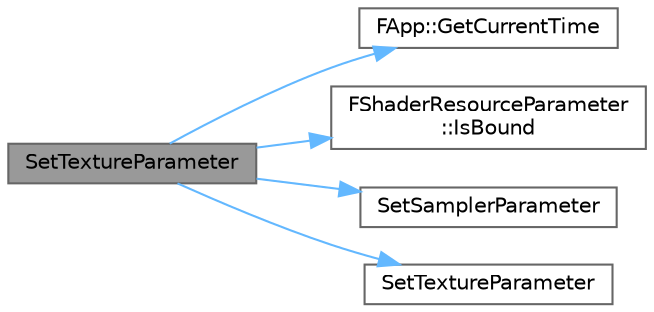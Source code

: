 digraph "SetTextureParameter"
{
 // INTERACTIVE_SVG=YES
 // LATEX_PDF_SIZE
  bgcolor="transparent";
  edge [fontname=Helvetica,fontsize=10,labelfontname=Helvetica,labelfontsize=10];
  node [fontname=Helvetica,fontsize=10,shape=box,height=0.2,width=0.4];
  rankdir="LR";
  Node1 [id="Node000001",label="SetTextureParameter",height=0.2,width=0.4,color="gray40", fillcolor="grey60", style="filled", fontcolor="black",tooltip=" "];
  Node1 -> Node2 [id="edge1_Node000001_Node000002",color="steelblue1",style="solid",tooltip=" "];
  Node2 [id="Node000002",label="FApp::GetCurrentTime",height=0.2,width=0.4,color="grey40", fillcolor="white", style="filled",URL="$d9/d01/classFApp.html#a0da6e500a63ea1f628be1eef67ddbc28",tooltip="Gets current time in seconds."];
  Node1 -> Node3 [id="edge2_Node000001_Node000003",color="steelblue1",style="solid",tooltip=" "];
  Node3 [id="Node000003",label="FShaderResourceParameter\l::IsBound",height=0.2,width=0.4,color="grey40", fillcolor="white", style="filled",URL="$da/d17/classFShaderResourceParameter.html#a65624f3df667738d67ecab2bb5ba272e",tooltip=" "];
  Node1 -> Node4 [id="edge3_Node000001_Node000004",color="steelblue1",style="solid",tooltip=" "];
  Node4 [id="Node000004",label="SetSamplerParameter",height=0.2,width=0.4,color="grey40", fillcolor="white", style="filled",URL="$d9/dfb/ShaderParameterUtils_8h.html#ab44062d75fafc617a78b508be9630bf0",tooltip=" "];
  Node1 -> Node5 [id="edge4_Node000001_Node000005",color="steelblue1",style="solid",tooltip=" "];
  Node5 [id="Node000005",label="SetTextureParameter",height=0.2,width=0.4,color="grey40", fillcolor="white", style="filled",URL="$d9/dfb/ShaderParameterUtils_8h.html#a7e300c0fccc24a8a16c34c52e75b9e10",tooltip=" "];
}
